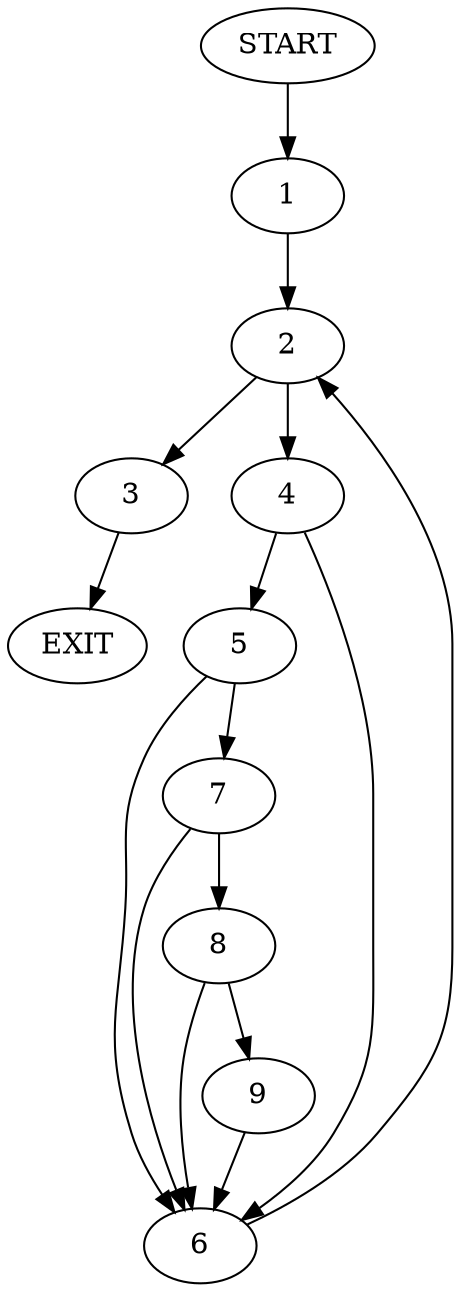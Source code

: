 digraph {
0 [label="START"]
10 [label="EXIT"]
0 -> 1
1 -> 2
2 -> 3
2 -> 4
3 -> 10
4 -> 5
4 -> 6
6 -> 2
5 -> 7
5 -> 6
7 -> 6
7 -> 8
8 -> 6
8 -> 9
9 -> 6
}
